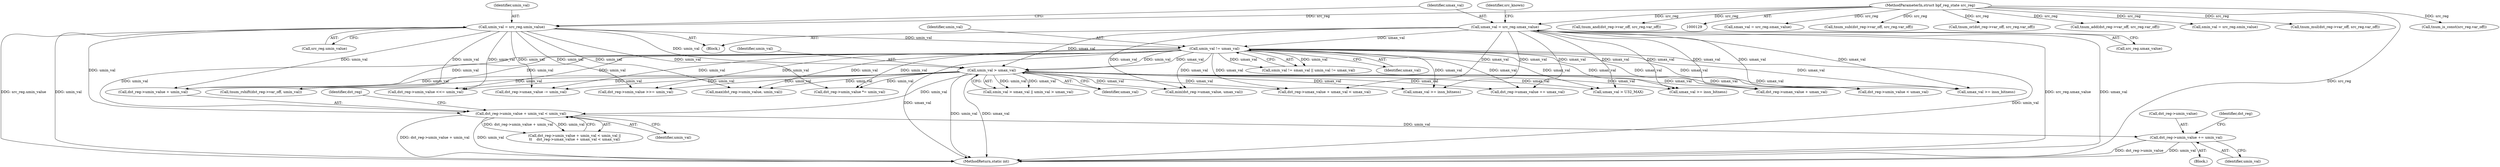 digraph "0_linux_b799207e1e1816b09e7a5920fbb2d5fcf6edd681@pointer" {
"1000320" [label="(Call,dst_reg->umin_value += umin_val)"];
"1000293" [label="(Call,dst_reg->umin_value + umin_val < umin_val)"];
"1000187" [label="(Call,umin_val = src_reg.umin_value)"];
"1000133" [label="(MethodParameterIn,struct bpf_reg_state src_reg)"];
"1000224" [label="(Call,umin_val > umax_val)"];
"1000217" [label="(Call,umin_val != umax_val)"];
"1000192" [label="(Call,umax_val = src_reg.umax_value)"];
"1000693" [label="(Call,umax_val >= insn_bitness)"];
"1000379" [label="(Call,dst_reg->umin_value < umax_val)"];
"1000220" [label="(Call,smin_val > smax_val || umin_val > umax_val)"];
"1000189" [label="(Call,src_reg.umin_value)"];
"1000217" [label="(Call,umin_val != umax_val)"];
"1000751" [label="(Call,umax_val >= insn_bitness)"];
"1000193" [label="(Identifier,umax_val)"];
"1000321" [label="(Call,dst_reg->umin_value)"];
"1000182" [label="(Call,smax_val = src_reg.smax_value)"];
"1000402" [label="(Call,dst_reg->umax_value -= umin_val)"];
"1000325" [label="(Call,dst_reg->umax_value += umax_val)"];
"1000294" [label="(Call,dst_reg->umin_value + umin_val)"];
"1000320" [label="(Call,dst_reg->umin_value += umin_val)"];
"1000293" [label="(Call,dst_reg->umin_value + umin_val < umin_val)"];
"1000327" [label="(Identifier,dst_reg)"];
"1000224" [label="(Call,umin_val > umax_val)"];
"1000226" [label="(Identifier,umax_val)"];
"1000301" [label="(Call,dst_reg->umax_value + umax_val)"];
"1000551" [label="(Call,min(dst_reg->umax_value, umax_val))"];
"1000218" [label="(Identifier,umin_val)"];
"1000463" [label="(Call,dst_reg->umin_value *= umin_val)"];
"1000225" [label="(Identifier,umin_val)"];
"1000192" [label="(Call,umax_val = src_reg.umax_value)"];
"1000187" [label="(Call,umin_val = src_reg.umin_value)"];
"1000411" [label="(Call,tnum_sub(dst_reg->var_off, src_reg.var_off))"];
"1000299" [label="(Identifier,umin_val)"];
"1000631" [label="(Call,max(dst_reg->umin_value, umin_val))"];
"1000620" [label="(Call,tnum_or(dst_reg->var_off, src_reg.var_off))"];
"1000324" [label="(Identifier,umin_val)"];
"1000213" [label="(Call,smin_val != smax_val || umin_val != umax_val)"];
"1000219" [label="(Identifier,umax_val)"];
"1000334" [label="(Call,tnum_add(dst_reg->var_off, src_reg.var_off))"];
"1000177" [label="(Call,smin_val = src_reg.smin_value)"];
"1000776" [label="(Call,tnum_rshift(dst_reg->var_off, umin_val))"];
"1000449" [label="(Call,umax_val > U32_MAX)"];
"1000864" [label="(MethodReturn,static int)"];
"1000424" [label="(Call,tnum_mul(dst_reg->var_off, src_reg.var_off))"];
"1000807" [label="(Call,dst_reg->smin_value >>= umin_val)"];
"1000292" [label="(Call,dst_reg->umin_value + umin_val < umin_val ||\n\t\t    dst_reg->umax_value + umax_val < umax_val)"];
"1000199" [label="(Call,tnum_is_const(src_reg.var_off))"];
"1000319" [label="(Block,)"];
"1000198" [label="(Identifier,src_known)"];
"1000303" [label="(Identifier,dst_reg)"];
"1000194" [label="(Call,src_reg.umax_value)"];
"1000133" [label="(MethodParameterIn,struct bpf_reg_state src_reg)"];
"1000134" [label="(Block,)"];
"1000706" [label="(Call,dst_reg->umin_value <<= umin_val)"];
"1000796" [label="(Call,umax_val >= insn_bitness)"];
"1000188" [label="(Identifier,umin_val)"];
"1000300" [label="(Call,dst_reg->umax_value + umax_val < umax_val)"];
"1000531" [label="(Call,tnum_and(dst_reg->var_off, src_reg.var_off))"];
"1000320" -> "1000319"  [label="AST: "];
"1000320" -> "1000324"  [label="CFG: "];
"1000321" -> "1000320"  [label="AST: "];
"1000324" -> "1000320"  [label="AST: "];
"1000327" -> "1000320"  [label="CFG: "];
"1000320" -> "1000864"  [label="DDG: umin_val"];
"1000320" -> "1000864"  [label="DDG: dst_reg->umin_value"];
"1000293" -> "1000320"  [label="DDG: umin_val"];
"1000293" -> "1000292"  [label="AST: "];
"1000293" -> "1000299"  [label="CFG: "];
"1000294" -> "1000293"  [label="AST: "];
"1000299" -> "1000293"  [label="AST: "];
"1000303" -> "1000293"  [label="CFG: "];
"1000292" -> "1000293"  [label="CFG: "];
"1000293" -> "1000864"  [label="DDG: dst_reg->umin_value + umin_val"];
"1000293" -> "1000864"  [label="DDG: umin_val"];
"1000293" -> "1000292"  [label="DDG: dst_reg->umin_value + umin_val"];
"1000293" -> "1000292"  [label="DDG: umin_val"];
"1000187" -> "1000293"  [label="DDG: umin_val"];
"1000224" -> "1000293"  [label="DDG: umin_val"];
"1000217" -> "1000293"  [label="DDG: umin_val"];
"1000187" -> "1000134"  [label="AST: "];
"1000187" -> "1000189"  [label="CFG: "];
"1000188" -> "1000187"  [label="AST: "];
"1000189" -> "1000187"  [label="AST: "];
"1000193" -> "1000187"  [label="CFG: "];
"1000187" -> "1000864"  [label="DDG: umin_val"];
"1000187" -> "1000864"  [label="DDG: src_reg.umin_value"];
"1000133" -> "1000187"  [label="DDG: src_reg"];
"1000187" -> "1000217"  [label="DDG: umin_val"];
"1000187" -> "1000224"  [label="DDG: umin_val"];
"1000187" -> "1000294"  [label="DDG: umin_val"];
"1000187" -> "1000402"  [label="DDG: umin_val"];
"1000187" -> "1000463"  [label="DDG: umin_val"];
"1000187" -> "1000631"  [label="DDG: umin_val"];
"1000187" -> "1000706"  [label="DDG: umin_val"];
"1000187" -> "1000776"  [label="DDG: umin_val"];
"1000187" -> "1000807"  [label="DDG: umin_val"];
"1000133" -> "1000129"  [label="AST: "];
"1000133" -> "1000864"  [label="DDG: src_reg"];
"1000133" -> "1000177"  [label="DDG: src_reg"];
"1000133" -> "1000182"  [label="DDG: src_reg"];
"1000133" -> "1000192"  [label="DDG: src_reg"];
"1000133" -> "1000199"  [label="DDG: src_reg"];
"1000133" -> "1000334"  [label="DDG: src_reg"];
"1000133" -> "1000411"  [label="DDG: src_reg"];
"1000133" -> "1000424"  [label="DDG: src_reg"];
"1000133" -> "1000531"  [label="DDG: src_reg"];
"1000133" -> "1000620"  [label="DDG: src_reg"];
"1000224" -> "1000220"  [label="AST: "];
"1000224" -> "1000226"  [label="CFG: "];
"1000225" -> "1000224"  [label="AST: "];
"1000226" -> "1000224"  [label="AST: "];
"1000220" -> "1000224"  [label="CFG: "];
"1000224" -> "1000864"  [label="DDG: umin_val"];
"1000224" -> "1000864"  [label="DDG: umax_val"];
"1000224" -> "1000220"  [label="DDG: umin_val"];
"1000224" -> "1000220"  [label="DDG: umax_val"];
"1000217" -> "1000224"  [label="DDG: umin_val"];
"1000217" -> "1000224"  [label="DDG: umax_val"];
"1000192" -> "1000224"  [label="DDG: umax_val"];
"1000224" -> "1000294"  [label="DDG: umin_val"];
"1000224" -> "1000300"  [label="DDG: umax_val"];
"1000224" -> "1000301"  [label="DDG: umax_val"];
"1000224" -> "1000325"  [label="DDG: umax_val"];
"1000224" -> "1000379"  [label="DDG: umax_val"];
"1000224" -> "1000402"  [label="DDG: umin_val"];
"1000224" -> "1000449"  [label="DDG: umax_val"];
"1000224" -> "1000463"  [label="DDG: umin_val"];
"1000224" -> "1000551"  [label="DDG: umax_val"];
"1000224" -> "1000631"  [label="DDG: umin_val"];
"1000224" -> "1000693"  [label="DDG: umax_val"];
"1000224" -> "1000706"  [label="DDG: umin_val"];
"1000224" -> "1000751"  [label="DDG: umax_val"];
"1000224" -> "1000776"  [label="DDG: umin_val"];
"1000224" -> "1000796"  [label="DDG: umax_val"];
"1000224" -> "1000807"  [label="DDG: umin_val"];
"1000217" -> "1000213"  [label="AST: "];
"1000217" -> "1000219"  [label="CFG: "];
"1000218" -> "1000217"  [label="AST: "];
"1000219" -> "1000217"  [label="AST: "];
"1000213" -> "1000217"  [label="CFG: "];
"1000217" -> "1000864"  [label="DDG: umax_val"];
"1000217" -> "1000864"  [label="DDG: umin_val"];
"1000217" -> "1000213"  [label="DDG: umin_val"];
"1000217" -> "1000213"  [label="DDG: umax_val"];
"1000192" -> "1000217"  [label="DDG: umax_val"];
"1000217" -> "1000294"  [label="DDG: umin_val"];
"1000217" -> "1000300"  [label="DDG: umax_val"];
"1000217" -> "1000301"  [label="DDG: umax_val"];
"1000217" -> "1000325"  [label="DDG: umax_val"];
"1000217" -> "1000379"  [label="DDG: umax_val"];
"1000217" -> "1000402"  [label="DDG: umin_val"];
"1000217" -> "1000449"  [label="DDG: umax_val"];
"1000217" -> "1000463"  [label="DDG: umin_val"];
"1000217" -> "1000551"  [label="DDG: umax_val"];
"1000217" -> "1000631"  [label="DDG: umin_val"];
"1000217" -> "1000693"  [label="DDG: umax_val"];
"1000217" -> "1000706"  [label="DDG: umin_val"];
"1000217" -> "1000751"  [label="DDG: umax_val"];
"1000217" -> "1000776"  [label="DDG: umin_val"];
"1000217" -> "1000796"  [label="DDG: umax_val"];
"1000217" -> "1000807"  [label="DDG: umin_val"];
"1000192" -> "1000134"  [label="AST: "];
"1000192" -> "1000194"  [label="CFG: "];
"1000193" -> "1000192"  [label="AST: "];
"1000194" -> "1000192"  [label="AST: "];
"1000198" -> "1000192"  [label="CFG: "];
"1000192" -> "1000864"  [label="DDG: src_reg.umax_value"];
"1000192" -> "1000864"  [label="DDG: umax_val"];
"1000192" -> "1000300"  [label="DDG: umax_val"];
"1000192" -> "1000301"  [label="DDG: umax_val"];
"1000192" -> "1000325"  [label="DDG: umax_val"];
"1000192" -> "1000379"  [label="DDG: umax_val"];
"1000192" -> "1000449"  [label="DDG: umax_val"];
"1000192" -> "1000551"  [label="DDG: umax_val"];
"1000192" -> "1000693"  [label="DDG: umax_val"];
"1000192" -> "1000751"  [label="DDG: umax_val"];
"1000192" -> "1000796"  [label="DDG: umax_val"];
}
